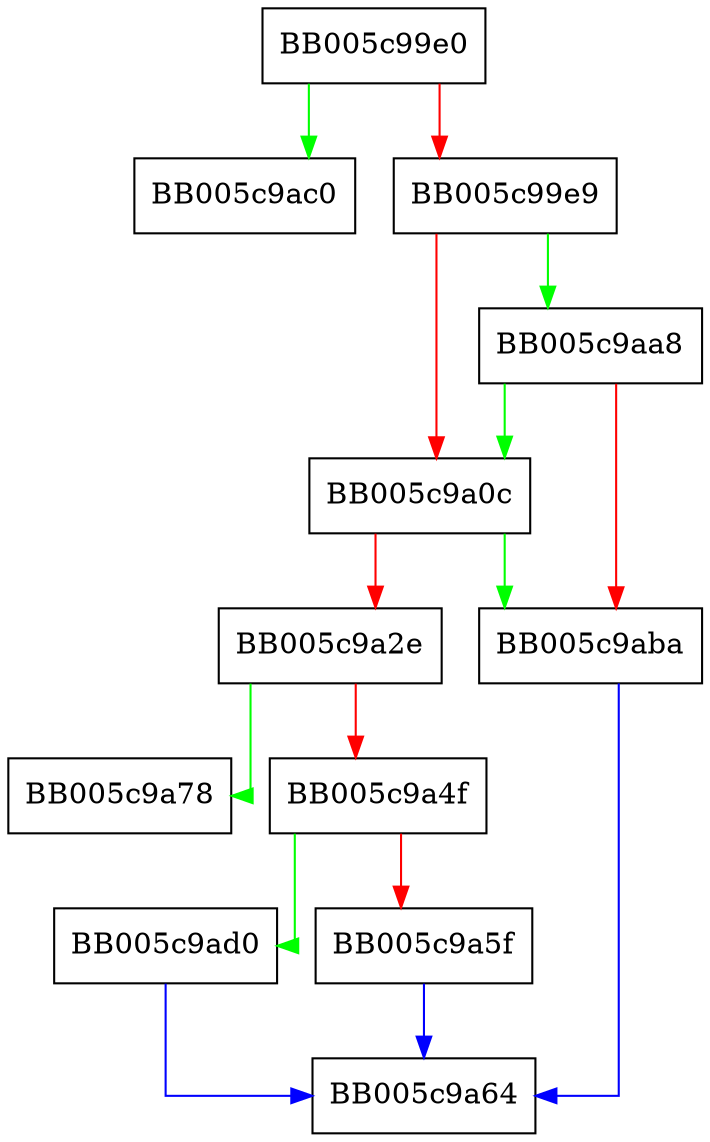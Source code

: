digraph evp_keymgmt_util_cache_keydata {
  node [shape="box"];
  graph [splines=ortho];
  BB005c99e0 -> BB005c9ac0 [color="green"];
  BB005c99e0 -> BB005c99e9 [color="red"];
  BB005c99e9 -> BB005c9aa8 [color="green"];
  BB005c99e9 -> BB005c9a0c [color="red"];
  BB005c9a0c -> BB005c9aba [color="green"];
  BB005c9a0c -> BB005c9a2e [color="red"];
  BB005c9a2e -> BB005c9a78 [color="green"];
  BB005c9a2e -> BB005c9a4f [color="red"];
  BB005c9a4f -> BB005c9ad0 [color="green"];
  BB005c9a4f -> BB005c9a5f [color="red"];
  BB005c9a5f -> BB005c9a64 [color="blue"];
  BB005c9aa8 -> BB005c9a0c [color="green"];
  BB005c9aa8 -> BB005c9aba [color="red"];
  BB005c9aba -> BB005c9a64 [color="blue"];
  BB005c9ad0 -> BB005c9a64 [color="blue"];
}